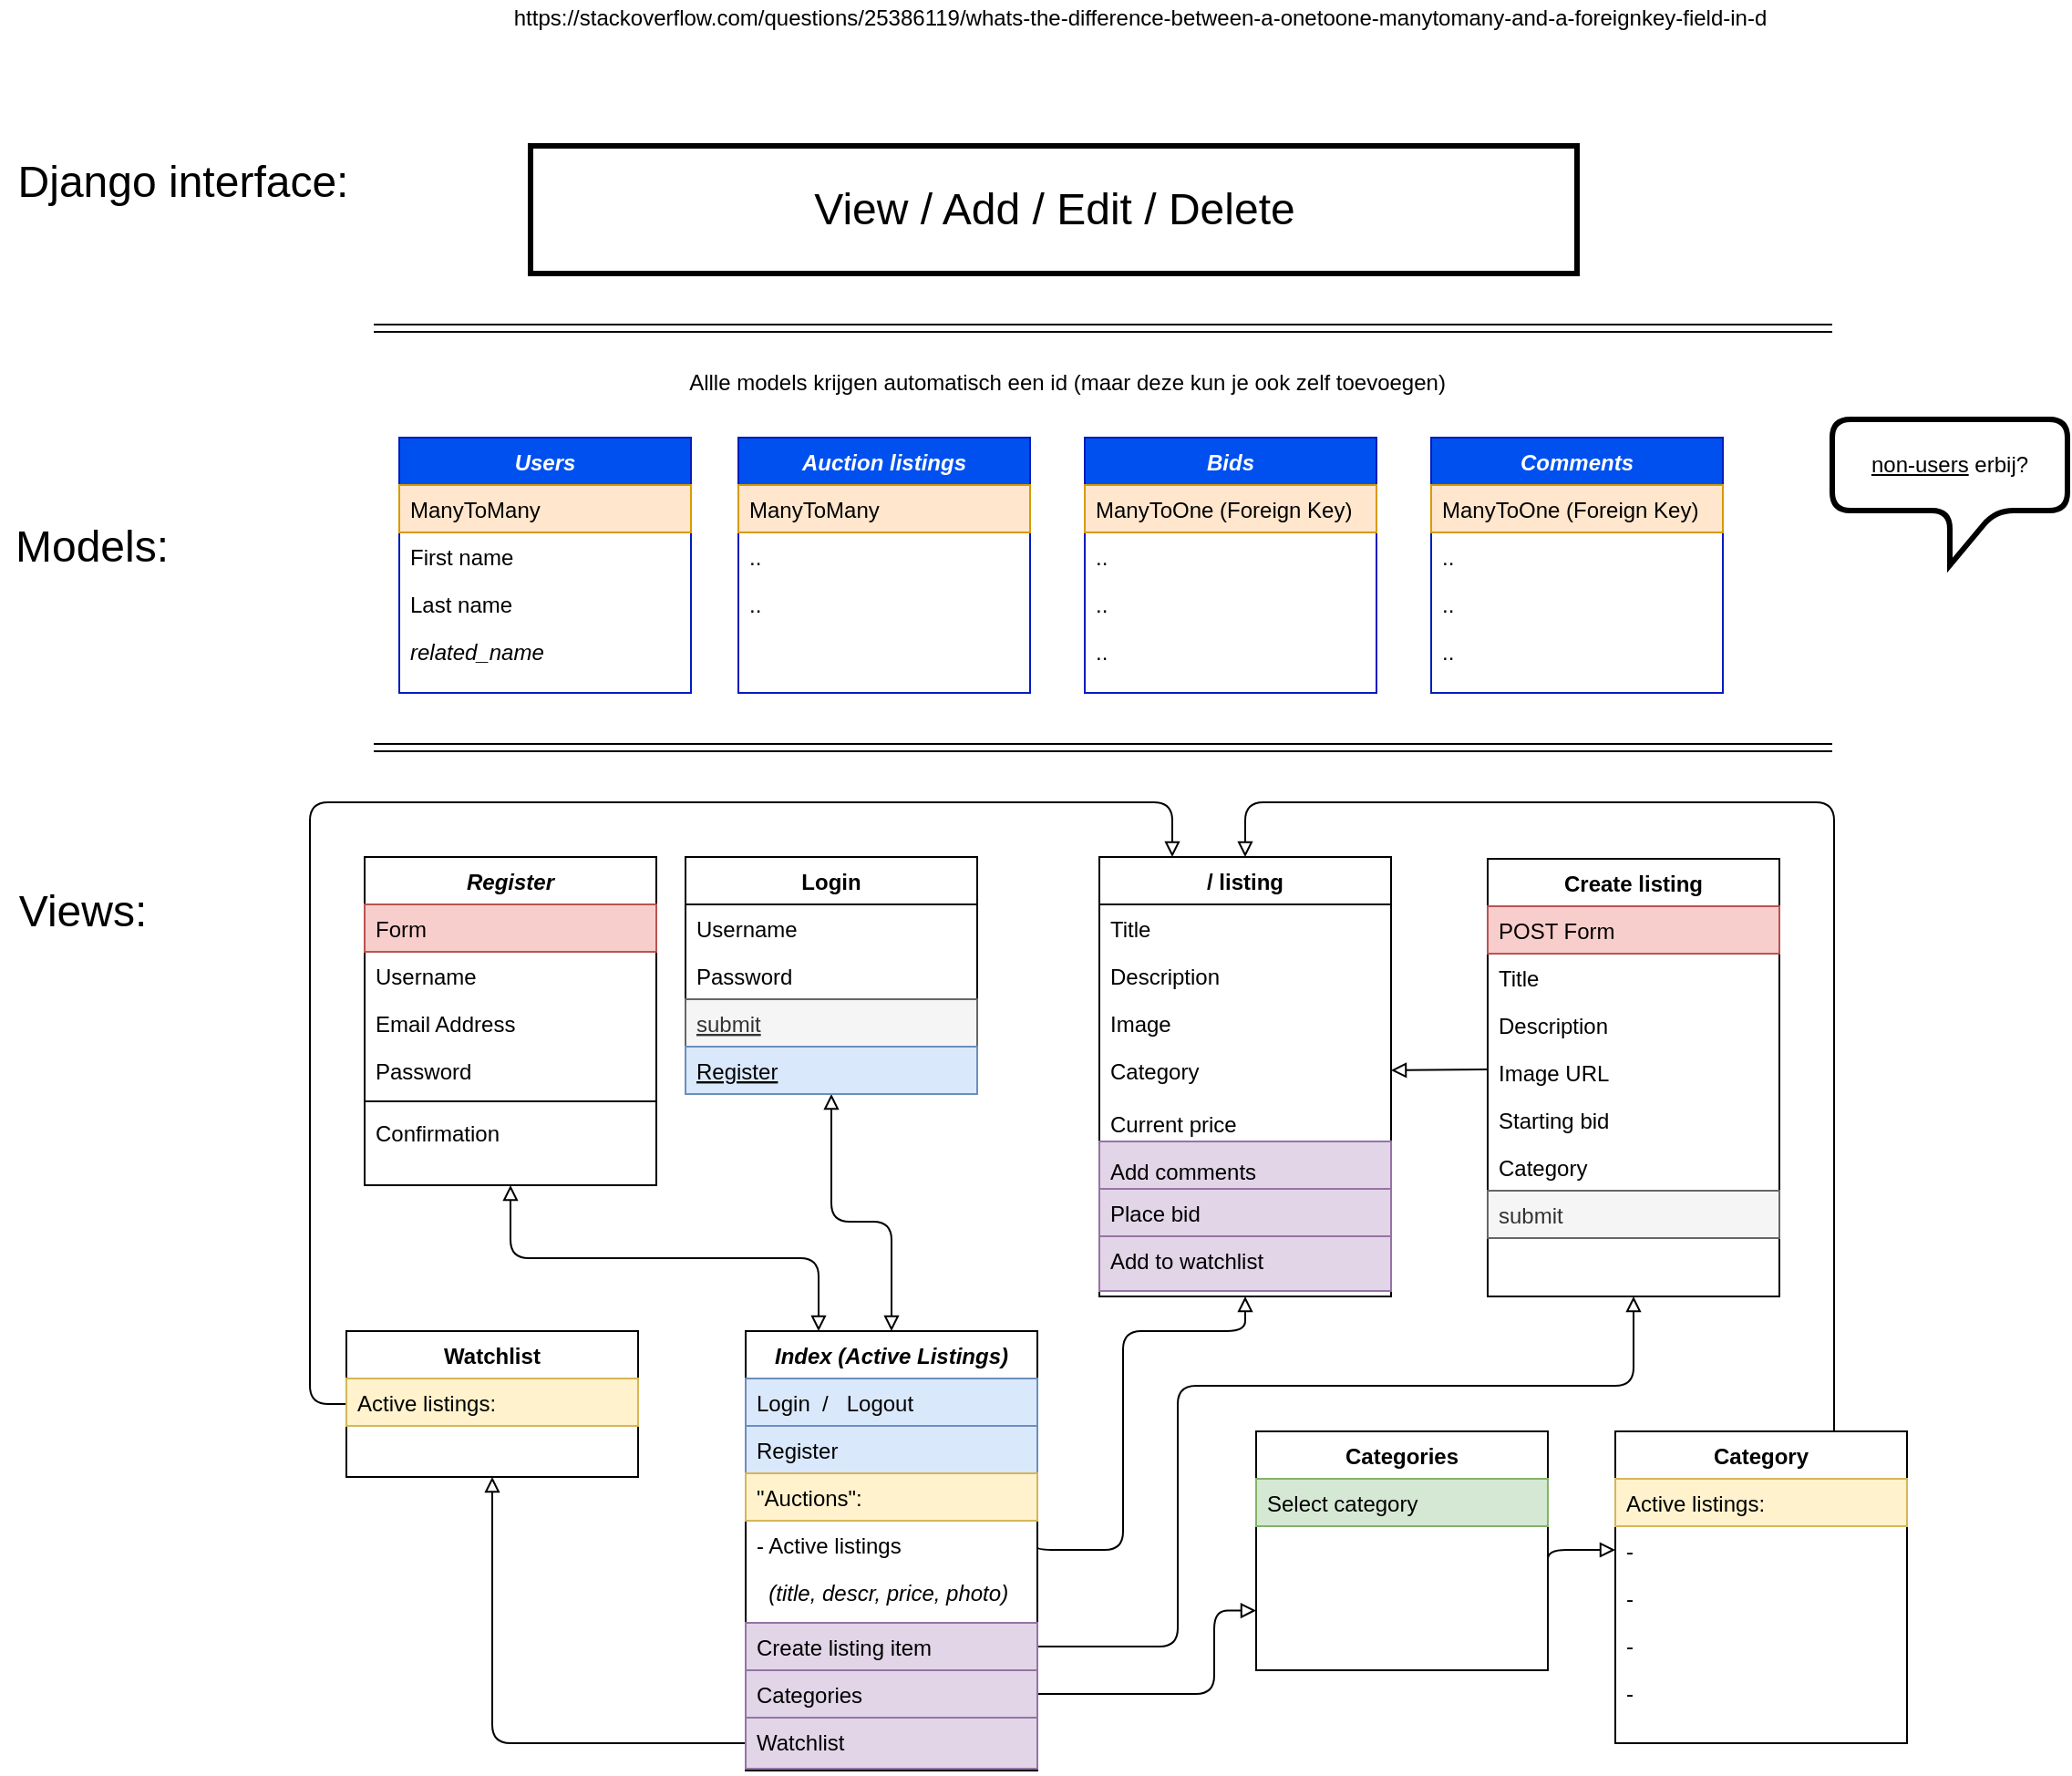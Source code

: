 <mxfile version="13.7.3" type="github" pages="2">
  <diagram id="C5RBs43oDa-KdzZeNtuy" name="Views">
    <mxGraphModel dx="1456" dy="828" grid="1" gridSize="10" guides="1" tooltips="1" connect="1" arrows="1" fold="1" page="1" pageScale="1" pageWidth="827" pageHeight="1169" math="0" shadow="0">
      <root>
        <mxCell id="WIyWlLk6GJQsqaUBKTNV-0" />
        <mxCell id="WIyWlLk6GJQsqaUBKTNV-1" parent="WIyWlLk6GJQsqaUBKTNV-0" />
        <mxCell id="BHdy7etIT00kFiLqSgI6-40" style="edgeStyle=orthogonalEdgeStyle;curved=0;rounded=1;sketch=0;orthogonalLoop=1;jettySize=auto;html=1;exitX=0.5;exitY=0;exitDx=0;exitDy=0;startArrow=block;startFill=0;endArrow=block;endFill=0;entryX=0.5;entryY=1;entryDx=0;entryDy=0;" edge="1" parent="WIyWlLk6GJQsqaUBKTNV-1" source="BHdy7etIT00kFiLqSgI6-6" target="zkfFHV4jXpPFQw0GAbJ--6">
          <mxGeometry relative="1" as="geometry">
            <mxPoint x="746" y="759" as="sourcePoint" />
            <mxPoint x="811" y="720" as="targetPoint" />
            <Array as="points">
              <mxPoint x="684" y="670" />
              <mxPoint x="651" y="670" />
            </Array>
          </mxGeometry>
        </mxCell>
        <mxCell id="BHdy7etIT00kFiLqSgI6-41" style="edgeStyle=orthogonalEdgeStyle;curved=0;rounded=1;sketch=0;orthogonalLoop=1;jettySize=auto;html=1;exitX=0.25;exitY=0;exitDx=0;exitDy=0;startArrow=block;startFill=0;endArrow=block;endFill=0;entryX=0.5;entryY=1;entryDx=0;entryDy=0;" edge="1" parent="WIyWlLk6GJQsqaUBKTNV-1" source="BHdy7etIT00kFiLqSgI6-6" target="zkfFHV4jXpPFQw0GAbJ--0">
          <mxGeometry relative="1" as="geometry">
            <mxPoint x="695" y="759" as="sourcePoint" />
            <mxPoint x="575" y="720" as="targetPoint" />
            <Array as="points">
              <mxPoint x="644" y="690" />
              <mxPoint x="475" y="690" />
            </Array>
          </mxGeometry>
        </mxCell>
        <mxCell id="X-9bEdZ7bZunk2E9uv3M-8" style="edgeStyle=orthogonalEdgeStyle;curved=0;rounded=1;sketch=0;orthogonalLoop=1;jettySize=auto;html=1;entryX=0;entryY=0.5;entryDx=0;entryDy=0;startArrow=block;startFill=0;endArrow=none;endFill=0;exitX=0.5;exitY=1;exitDx=0;exitDy=0;" edge="1" parent="WIyWlLk6GJQsqaUBKTNV-1" source="zkfFHV4jXpPFQw0GAbJ--13" target="X-9bEdZ7bZunk2E9uv3M-7">
          <mxGeometry relative="1" as="geometry">
            <mxPoint x="611" y="890" as="sourcePoint" />
            <mxPoint x="641" y="880.5" as="targetPoint" />
            <Array as="points">
              <mxPoint x="465" y="956" />
            </Array>
          </mxGeometry>
        </mxCell>
        <mxCell id="X-9bEdZ7bZunk2E9uv3M-9" style="edgeStyle=orthogonalEdgeStyle;curved=0;rounded=1;sketch=0;orthogonalLoop=1;jettySize=auto;html=1;entryX=1;entryY=0.5;entryDx=0;entryDy=0;startArrow=block;startFill=0;endArrow=none;endFill=0;exitX=0.5;exitY=1;exitDx=0;exitDy=0;" edge="1" parent="WIyWlLk6GJQsqaUBKTNV-1" source="BHdy7etIT00kFiLqSgI6-20" target="X-9bEdZ7bZunk2E9uv3M-6">
          <mxGeometry relative="1" as="geometry">
            <mxPoint x="981" y="770" as="sourcePoint" />
            <mxPoint x="795" y="1000" as="targetPoint" />
            <Array as="points">
              <mxPoint x="1091" y="760" />
              <mxPoint x="841" y="760" />
              <mxPoint x="841" y="903" />
            </Array>
          </mxGeometry>
        </mxCell>
        <mxCell id="HeR5rEX8PmQ2zLc5UFb7-6" style="edgeStyle=orthogonalEdgeStyle;curved=0;rounded=1;sketch=0;orthogonalLoop=1;jettySize=auto;html=1;startArrow=none;startFill=0;endArrow=block;endFill=0;entryX=0;entryY=0.5;entryDx=0;entryDy=0;" edge="1" parent="WIyWlLk6GJQsqaUBKTNV-1" target="HeR5rEX8PmQ2zLc5UFb7-3">
          <mxGeometry relative="1" as="geometry">
            <mxPoint x="1044" y="860.03" as="sourcePoint" />
            <mxPoint x="1084" y="860.03" as="targetPoint" />
            <Array as="points">
              <mxPoint x="1044" y="850" />
            </Array>
          </mxGeometry>
        </mxCell>
        <mxCell id="HeR5rEX8PmQ2zLc5UFb7-8" style="edgeStyle=orthogonalEdgeStyle;curved=0;rounded=1;sketch=0;orthogonalLoop=1;jettySize=auto;html=1;exitX=0;exitY=0.75;exitDx=0;exitDy=0;startArrow=block;startFill=0;endArrow=none;endFill=0;entryX=1;entryY=0.5;entryDx=0;entryDy=0;" edge="1" parent="WIyWlLk6GJQsqaUBKTNV-1" source="BHdy7etIT00kFiLqSgI6-16" target="X-9bEdZ7bZunk2E9uv3M-5">
          <mxGeometry relative="1" as="geometry">
            <mxPoint x="861" y="903.41" as="sourcePoint" />
            <mxPoint x="791" y="903.41" as="targetPoint" />
            <Array as="points">
              <mxPoint x="861" y="883" />
              <mxPoint x="861" y="929" />
            </Array>
          </mxGeometry>
        </mxCell>
        <mxCell id="HeR5rEX8PmQ2zLc5UFb7-30" value="" style="shape=link;html=1;startArrow=none;startFill=0;endArrow=none;endFill=0;" edge="1" parent="WIyWlLk6GJQsqaUBKTNV-1">
          <mxGeometry width="100" relative="1" as="geometry">
            <mxPoint x="400" y="410" as="sourcePoint" />
            <mxPoint x="1200" y="410" as="targetPoint" />
            <Array as="points" />
          </mxGeometry>
        </mxCell>
        <mxCell id="HeR5rEX8PmQ2zLc5UFb7-32" value="" style="shape=link;html=1;startArrow=none;startFill=0;endArrow=none;endFill=0;" edge="1" parent="WIyWlLk6GJQsqaUBKTNV-1">
          <mxGeometry width="100" relative="1" as="geometry">
            <mxPoint x="400" y="180" as="sourcePoint" />
            <mxPoint x="1200" y="180" as="targetPoint" />
            <Array as="points" />
          </mxGeometry>
        </mxCell>
        <mxCell id="HeR5rEX8PmQ2zLc5UFb7-33" value="" style="rounded=0;whiteSpace=wrap;html=1;shadow=0;sketch=0;strokeWidth=3;" vertex="1" parent="WIyWlLk6GJQsqaUBKTNV-1">
          <mxGeometry x="486" y="80" width="574" height="70" as="geometry" />
        </mxCell>
        <mxCell id="HeR5rEX8PmQ2zLc5UFb7-34" value="&lt;font style=&quot;font-size: 24px&quot;&gt;Django interface:&lt;/font&gt;" style="text;html=1;resizable=0;autosize=1;align=center;verticalAlign=middle;points=[];fillColor=none;strokeColor=none;rounded=0;shadow=0;sketch=0;" vertex="1" parent="WIyWlLk6GJQsqaUBKTNV-1">
          <mxGeometry x="195" y="90" width="200" height="20" as="geometry" />
        </mxCell>
        <mxCell id="HeR5rEX8PmQ2zLc5UFb7-35" value="&lt;font style=&quot;font-size: 24px&quot;&gt;Models:&lt;/font&gt;" style="text;html=1;resizable=0;autosize=1;align=center;verticalAlign=middle;points=[];fillColor=none;strokeColor=none;rounded=0;shadow=0;sketch=0;" vertex="1" parent="WIyWlLk6GJQsqaUBKTNV-1">
          <mxGeometry x="195" y="290" width="100" height="20" as="geometry" />
        </mxCell>
        <mxCell id="HeR5rEX8PmQ2zLc5UFb7-36" value="&lt;font style=&quot;font-size: 24px&quot;&gt;Views:&lt;/font&gt;" style="text;html=1;resizable=0;autosize=1;align=center;verticalAlign=middle;points=[];fillColor=none;strokeColor=none;rounded=0;shadow=0;sketch=0;" vertex="1" parent="WIyWlLk6GJQsqaUBKTNV-1">
          <mxGeometry x="195" y="490" width="90" height="20" as="geometry" />
        </mxCell>
        <mxCell id="HeR5rEX8PmQ2zLc5UFb7-37" value="&lt;font style=&quot;font-size: 24px&quot;&gt;View / Add / Edit / Delete&lt;/font&gt;" style="text;html=1;resizable=0;autosize=1;align=center;verticalAlign=middle;points=[];fillColor=none;strokeColor=none;rounded=0;shadow=0;sketch=0;" vertex="1" parent="WIyWlLk6GJQsqaUBKTNV-1">
          <mxGeometry x="633" y="105" width="280" height="20" as="geometry" />
        </mxCell>
        <mxCell id="HeR5rEX8PmQ2zLc5UFb7-38" value="&lt;u&gt;non-users&lt;/u&gt;&amp;nbsp;erbij?" style="shape=callout;whiteSpace=wrap;html=1;perimeter=calloutPerimeter;rounded=1;shadow=0;sketch=0;strokeWidth=3;base=25;" vertex="1" parent="WIyWlLk6GJQsqaUBKTNV-1">
          <mxGeometry x="1200" y="230" width="129" height="80" as="geometry" />
        </mxCell>
        <mxCell id="HeR5rEX8PmQ2zLc5UFb7-48" value="https://stackoverflow.com/questions/25386119/whats-the-difference-between-a-onetoone-manytomany-and-a-foreignkey-field-in-d" style="text;html=1;resizable=0;autosize=1;align=center;verticalAlign=middle;points=[];fillColor=none;strokeColor=none;rounded=0;shadow=0;sketch=0;" vertex="1" parent="WIyWlLk6GJQsqaUBKTNV-1">
          <mxGeometry x="470" width="700" height="20" as="geometry" />
        </mxCell>
        <mxCell id="HeR5rEX8PmQ2zLc5UFb7-23" value="Comments" style="swimlane;fontStyle=3;align=center;verticalAlign=top;childLayout=stackLayout;horizontal=1;startSize=26;horizontalStack=0;resizeParent=1;resizeLast=0;collapsible=1;marginBottom=0;rounded=0;shadow=0;strokeWidth=1;fillColor=#0050ef;strokeColor=#001DBC;fontColor=#ffffff;" vertex="1" parent="WIyWlLk6GJQsqaUBKTNV-1">
          <mxGeometry x="980" y="240" width="160" height="140" as="geometry">
            <mxRectangle x="80" y="80" width="160" height="26" as="alternateBounds" />
          </mxGeometry>
        </mxCell>
        <mxCell id="HeR5rEX8PmQ2zLc5UFb7-44" value="ManyToOne (Foreign Key)" style="text;align=left;verticalAlign=top;spacingLeft=4;spacingRight=4;overflow=hidden;rotatable=0;points=[[0,0.5],[1,0.5]];portConstraint=eastwest;fillColor=#ffe6cc;strokeColor=#d79b00;" vertex="1" parent="HeR5rEX8PmQ2zLc5UFb7-23">
          <mxGeometry y="26" width="160" height="26" as="geometry" />
        </mxCell>
        <mxCell id="HeR5rEX8PmQ2zLc5UFb7-24" value=".." style="text;align=left;verticalAlign=top;spacingLeft=4;spacingRight=4;overflow=hidden;rotatable=0;points=[[0,0.5],[1,0.5]];portConstraint=eastwest;" vertex="1" parent="HeR5rEX8PmQ2zLc5UFb7-23">
          <mxGeometry y="52" width="160" height="26" as="geometry" />
        </mxCell>
        <mxCell id="HeR5rEX8PmQ2zLc5UFb7-25" value=".." style="text;align=left;verticalAlign=top;spacingLeft=4;spacingRight=4;overflow=hidden;rotatable=0;points=[[0,0.5],[1,0.5]];portConstraint=eastwest;rounded=0;shadow=0;html=0;" vertex="1" parent="HeR5rEX8PmQ2zLc5UFb7-23">
          <mxGeometry y="78" width="160" height="26" as="geometry" />
        </mxCell>
        <mxCell id="HeR5rEX8PmQ2zLc5UFb7-26" value=".." style="text;align=left;verticalAlign=top;spacingLeft=4;spacingRight=4;overflow=hidden;rotatable=0;points=[[0,0.5],[1,0.5]];portConstraint=eastwest;rounded=0;shadow=0;html=0;" vertex="1" parent="HeR5rEX8PmQ2zLc5UFb7-23">
          <mxGeometry y="104" width="160" height="26" as="geometry" />
        </mxCell>
        <mxCell id="HeR5rEX8PmQ2zLc5UFb7-18" value="Bids" style="swimlane;fontStyle=3;align=center;verticalAlign=top;childLayout=stackLayout;horizontal=1;startSize=26;horizontalStack=0;resizeParent=1;resizeLast=0;collapsible=1;marginBottom=0;rounded=0;shadow=0;strokeWidth=1;fillColor=#0050ef;strokeColor=#001DBC;fontColor=#ffffff;" vertex="1" parent="WIyWlLk6GJQsqaUBKTNV-1">
          <mxGeometry x="790" y="240" width="160" height="140" as="geometry">
            <mxRectangle x="80" y="80" width="160" height="26" as="alternateBounds" />
          </mxGeometry>
        </mxCell>
        <mxCell id="HeR5rEX8PmQ2zLc5UFb7-46" value="ManyToOne (Foreign Key)" style="text;align=left;verticalAlign=top;spacingLeft=4;spacingRight=4;overflow=hidden;rotatable=0;points=[[0,0.5],[1,0.5]];portConstraint=eastwest;fillColor=#ffe6cc;strokeColor=#d79b00;" vertex="1" parent="HeR5rEX8PmQ2zLc5UFb7-18">
          <mxGeometry y="26" width="160" height="26" as="geometry" />
        </mxCell>
        <mxCell id="HeR5rEX8PmQ2zLc5UFb7-19" value=".." style="text;align=left;verticalAlign=top;spacingLeft=4;spacingRight=4;overflow=hidden;rotatable=0;points=[[0,0.5],[1,0.5]];portConstraint=eastwest;" vertex="1" parent="HeR5rEX8PmQ2zLc5UFb7-18">
          <mxGeometry y="52" width="160" height="26" as="geometry" />
        </mxCell>
        <mxCell id="HeR5rEX8PmQ2zLc5UFb7-20" value=".." style="text;align=left;verticalAlign=top;spacingLeft=4;spacingRight=4;overflow=hidden;rotatable=0;points=[[0,0.5],[1,0.5]];portConstraint=eastwest;rounded=0;shadow=0;html=0;" vertex="1" parent="HeR5rEX8PmQ2zLc5UFb7-18">
          <mxGeometry y="78" width="160" height="26" as="geometry" />
        </mxCell>
        <mxCell id="HeR5rEX8PmQ2zLc5UFb7-21" value=".." style="text;align=left;verticalAlign=top;spacingLeft=4;spacingRight=4;overflow=hidden;rotatable=0;points=[[0,0.5],[1,0.5]];portConstraint=eastwest;rounded=0;shadow=0;html=0;" vertex="1" parent="HeR5rEX8PmQ2zLc5UFb7-18">
          <mxGeometry y="104" width="160" height="26" as="geometry" />
        </mxCell>
        <mxCell id="HeR5rEX8PmQ2zLc5UFb7-11" value="Auction listings" style="swimlane;fontStyle=3;align=center;verticalAlign=top;childLayout=stackLayout;horizontal=1;startSize=26;horizontalStack=0;resizeParent=1;resizeLast=0;collapsible=1;marginBottom=0;rounded=0;shadow=0;strokeWidth=1;fillColor=#0050ef;strokeColor=#001DBC;fontColor=#ffffff;" vertex="1" parent="WIyWlLk6GJQsqaUBKTNV-1">
          <mxGeometry x="600" y="240" width="160" height="140" as="geometry">
            <mxRectangle x="80" y="80" width="160" height="26" as="alternateBounds" />
          </mxGeometry>
        </mxCell>
        <mxCell id="HeR5rEX8PmQ2zLc5UFb7-45" value="ManyToMany" style="text;align=left;verticalAlign=top;spacingLeft=4;spacingRight=4;overflow=hidden;rotatable=0;points=[[0,0.5],[1,0.5]];portConstraint=eastwest;fillColor=#ffe6cc;strokeColor=#d79b00;" vertex="1" parent="HeR5rEX8PmQ2zLc5UFb7-11">
          <mxGeometry y="26" width="160" height="26" as="geometry" />
        </mxCell>
        <mxCell id="HeR5rEX8PmQ2zLc5UFb7-14" value=".." style="text;align=left;verticalAlign=top;spacingLeft=4;spacingRight=4;overflow=hidden;rotatable=0;points=[[0,0.5],[1,0.5]];portConstraint=eastwest;rounded=0;shadow=0;html=0;" vertex="1" parent="HeR5rEX8PmQ2zLc5UFb7-11">
          <mxGeometry y="52" width="160" height="26" as="geometry" />
        </mxCell>
        <mxCell id="HeR5rEX8PmQ2zLc5UFb7-15" value=".." style="text;align=left;verticalAlign=top;spacingLeft=4;spacingRight=4;overflow=hidden;rotatable=0;points=[[0,0.5],[1,0.5]];portConstraint=eastwest;rounded=0;shadow=0;html=0;" vertex="1" parent="HeR5rEX8PmQ2zLc5UFb7-11">
          <mxGeometry y="78" width="160" height="26" as="geometry" />
        </mxCell>
        <mxCell id="HeR5rEX8PmQ2zLc5UFb7-39" value="Users" style="swimlane;fontStyle=3;align=center;verticalAlign=top;childLayout=stackLayout;horizontal=1;startSize=26;horizontalStack=0;resizeParent=1;resizeLast=0;collapsible=1;marginBottom=0;rounded=0;shadow=0;strokeWidth=1;fillColor=#0050ef;strokeColor=#001DBC;fontColor=#ffffff;" vertex="1" parent="WIyWlLk6GJQsqaUBKTNV-1">
          <mxGeometry x="414" y="240" width="160" height="140" as="geometry">
            <mxRectangle x="80" y="80" width="160" height="26" as="alternateBounds" />
          </mxGeometry>
        </mxCell>
        <mxCell id="HeR5rEX8PmQ2zLc5UFb7-40" value="ManyToMany" style="text;align=left;verticalAlign=top;spacingLeft=4;spacingRight=4;overflow=hidden;rotatable=0;points=[[0,0.5],[1,0.5]];portConstraint=eastwest;fillColor=#ffe6cc;strokeColor=#d79b00;" vertex="1" parent="HeR5rEX8PmQ2zLc5UFb7-39">
          <mxGeometry y="26" width="160" height="26" as="geometry" />
        </mxCell>
        <mxCell id="HeR5rEX8PmQ2zLc5UFb7-41" value="First name" style="text;align=left;verticalAlign=top;spacingLeft=4;spacingRight=4;overflow=hidden;rotatable=0;points=[[0,0.5],[1,0.5]];portConstraint=eastwest;rounded=0;shadow=0;html=0;" vertex="1" parent="HeR5rEX8PmQ2zLc5UFb7-39">
          <mxGeometry y="52" width="160" height="26" as="geometry" />
        </mxCell>
        <mxCell id="HeR5rEX8PmQ2zLc5UFb7-42" value="Last name" style="text;align=left;verticalAlign=top;spacingLeft=4;spacingRight=4;overflow=hidden;rotatable=0;points=[[0,0.5],[1,0.5]];portConstraint=eastwest;rounded=0;shadow=0;html=0;" vertex="1" parent="HeR5rEX8PmQ2zLc5UFb7-39">
          <mxGeometry y="78" width="160" height="26" as="geometry" />
        </mxCell>
        <mxCell id="HeR5rEX8PmQ2zLc5UFb7-43" value="related_name" style="text;align=left;verticalAlign=top;spacingLeft=4;spacingRight=4;overflow=hidden;rotatable=0;points=[[0,0.5],[1,0.5]];portConstraint=eastwest;fontStyle=2" vertex="1" parent="HeR5rEX8PmQ2zLc5UFb7-39">
          <mxGeometry y="104" width="160" height="26" as="geometry" />
        </mxCell>
        <mxCell id="HeR5rEX8PmQ2zLc5UFb7-50" value="Allle models krijgen automatisch een id (maar deze kun je ook zelf toevoegen)" style="text;html=1;resizable=0;autosize=1;align=center;verticalAlign=middle;points=[];fillColor=none;strokeColor=none;rounded=0;shadow=0;sketch=0;" vertex="1" parent="WIyWlLk6GJQsqaUBKTNV-1">
          <mxGeometry x="565" y="200" width="430" height="20" as="geometry" />
        </mxCell>
        <mxCell id="HeR5rEX8PmQ2zLc5UFb7-54" style="edgeStyle=orthogonalEdgeStyle;curved=0;rounded=1;sketch=0;orthogonalLoop=1;jettySize=auto;html=1;exitX=0.5;exitY=1;exitDx=0;exitDy=0;entryX=1;entryY=0.5;entryDx=0;entryDy=0;startArrow=block;startFill=0;endArrow=none;endFill=0;" edge="1" parent="WIyWlLk6GJQsqaUBKTNV-1" source="zkfFHV4jXpPFQw0GAbJ--17" target="X-9bEdZ7bZunk2E9uv3M-4">
          <mxGeometry relative="1" as="geometry">
            <Array as="points">
              <mxPoint x="878" y="730" />
              <mxPoint x="811" y="730" />
              <mxPoint x="811" y="850" />
              <mxPoint x="764" y="850" />
            </Array>
          </mxGeometry>
        </mxCell>
        <mxCell id="HeR5rEX8PmQ2zLc5UFb7-52" style="edgeStyle=orthogonalEdgeStyle;curved=0;rounded=1;sketch=0;orthogonalLoop=1;jettySize=auto;html=1;exitX=0;exitY=0.75;exitDx=0;exitDy=0;entryX=0;entryY=0.5;entryDx=0;entryDy=0;startArrow=none;startFill=0;endArrow=none;endFill=0;" edge="1" parent="WIyWlLk6GJQsqaUBKTNV-1" source="BHdy7etIT00kFiLqSgI6-16" target="BHdy7etIT00kFiLqSgI6-16">
          <mxGeometry relative="1" as="geometry" />
        </mxCell>
        <mxCell id="HeR5rEX8PmQ2zLc5UFb7-56" style="edgeStyle=orthogonalEdgeStyle;curved=1;sketch=0;orthogonalLoop=1;jettySize=auto;html=1;exitX=1;exitY=0.5;exitDx=0;exitDy=0;startArrow=block;startFill=0;endArrow=none;endFill=0;entryX=-0.001;entryY=0.444;entryDx=0;entryDy=0;entryPerimeter=0;" edge="1" parent="WIyWlLk6GJQsqaUBKTNV-1" source="zkfFHV4jXpPFQw0GAbJ--21" target="BHdy7etIT00kFiLqSgI6-25">
          <mxGeometry relative="1" as="geometry">
            <mxPoint x="1011" y="588" as="targetPoint" />
            <Array as="points">
              <mxPoint x="1011" y="587" />
            </Array>
          </mxGeometry>
        </mxCell>
        <mxCell id="HeR5rEX8PmQ2zLc5UFb7-57" style="edgeStyle=orthogonalEdgeStyle;sketch=0;orthogonalLoop=1;jettySize=auto;html=1;exitX=0.75;exitY=0;exitDx=0;exitDy=0;entryX=0.5;entryY=0;entryDx=0;entryDy=0;startArrow=none;startFill=0;endArrow=block;endFill=0;rounded=1;" edge="1" parent="WIyWlLk6GJQsqaUBKTNV-1" source="HeR5rEX8PmQ2zLc5UFb7-0" target="zkfFHV4jXpPFQw0GAbJ--17">
          <mxGeometry relative="1" as="geometry">
            <Array as="points">
              <mxPoint x="1201" y="440" />
              <mxPoint x="878" y="440" />
            </Array>
          </mxGeometry>
        </mxCell>
        <mxCell id="zkfFHV4jXpPFQw0GAbJ--6" value="Login" style="swimlane;fontStyle=1;align=center;verticalAlign=top;childLayout=stackLayout;horizontal=1;startSize=26;horizontalStack=0;resizeParent=1;resizeLast=0;collapsible=1;marginBottom=0;rounded=0;shadow=0;strokeWidth=1;" parent="WIyWlLk6GJQsqaUBKTNV-1" vertex="1">
          <mxGeometry x="571" y="470" width="160" height="130" as="geometry">
            <mxRectangle x="130" y="380" width="160" height="26" as="alternateBounds" />
          </mxGeometry>
        </mxCell>
        <mxCell id="zkfFHV4jXpPFQw0GAbJ--7" value="Username" style="text;align=left;verticalAlign=top;spacingLeft=4;spacingRight=4;overflow=hidden;rotatable=0;points=[[0,0.5],[1,0.5]];portConstraint=eastwest;" parent="zkfFHV4jXpPFQw0GAbJ--6" vertex="1">
          <mxGeometry y="26" width="160" height="26" as="geometry" />
        </mxCell>
        <mxCell id="zkfFHV4jXpPFQw0GAbJ--8" value="Password" style="text;align=left;verticalAlign=top;spacingLeft=4;spacingRight=4;overflow=hidden;rotatable=0;points=[[0,0.5],[1,0.5]];portConstraint=eastwest;rounded=0;shadow=0;html=0;" parent="zkfFHV4jXpPFQw0GAbJ--6" vertex="1">
          <mxGeometry y="52" width="160" height="26" as="geometry" />
        </mxCell>
        <mxCell id="zkfFHV4jXpPFQw0GAbJ--10" value="submit" style="text;align=left;verticalAlign=top;spacingLeft=4;spacingRight=4;overflow=hidden;rotatable=0;points=[[0,0.5],[1,0.5]];portConstraint=eastwest;fontStyle=4;fillColor=#f5f5f5;strokeColor=#666666;fontColor=#333333;" parent="zkfFHV4jXpPFQw0GAbJ--6" vertex="1">
          <mxGeometry y="78" width="160" height="26" as="geometry" />
        </mxCell>
        <mxCell id="zkfFHV4jXpPFQw0GAbJ--11" value="Register" style="text;align=left;verticalAlign=top;spacingLeft=4;spacingRight=4;overflow=hidden;rotatable=0;points=[[0,0.5],[1,0.5]];portConstraint=eastwest;fontStyle=4;fillColor=#dae8fc;strokeColor=#6c8ebf;" parent="zkfFHV4jXpPFQw0GAbJ--6" vertex="1">
          <mxGeometry y="104" width="160" height="26" as="geometry" />
        </mxCell>
        <mxCell id="zkfFHV4jXpPFQw0GAbJ--17" value="/ listing" style="swimlane;fontStyle=1;align=center;verticalAlign=top;childLayout=stackLayout;horizontal=1;startSize=26;horizontalStack=0;resizeParent=1;resizeLast=0;collapsible=1;marginBottom=0;rounded=0;shadow=0;strokeWidth=1;" parent="WIyWlLk6GJQsqaUBKTNV-1" vertex="1">
          <mxGeometry x="798" y="470" width="160" height="241" as="geometry">
            <mxRectangle x="550" y="140" width="160" height="26" as="alternateBounds" />
          </mxGeometry>
        </mxCell>
        <mxCell id="zkfFHV4jXpPFQw0GAbJ--18" value="Title" style="text;align=left;verticalAlign=top;spacingLeft=4;spacingRight=4;overflow=hidden;rotatable=0;points=[[0,0.5],[1,0.5]];portConstraint=eastwest;" parent="zkfFHV4jXpPFQw0GAbJ--17" vertex="1">
          <mxGeometry y="26" width="160" height="26" as="geometry" />
        </mxCell>
        <mxCell id="zkfFHV4jXpPFQw0GAbJ--19" value="Description" style="text;align=left;verticalAlign=top;spacingLeft=4;spacingRight=4;overflow=hidden;rotatable=0;points=[[0,0.5],[1,0.5]];portConstraint=eastwest;rounded=0;shadow=0;html=0;" parent="zkfFHV4jXpPFQw0GAbJ--17" vertex="1">
          <mxGeometry y="52" width="160" height="26" as="geometry" />
        </mxCell>
        <mxCell id="zkfFHV4jXpPFQw0GAbJ--20" value="Image" style="text;align=left;verticalAlign=top;spacingLeft=4;spacingRight=4;overflow=hidden;rotatable=0;points=[[0,0.5],[1,0.5]];portConstraint=eastwest;rounded=0;shadow=0;html=0;" parent="zkfFHV4jXpPFQw0GAbJ--17" vertex="1">
          <mxGeometry y="78" width="160" height="26" as="geometry" />
        </mxCell>
        <mxCell id="zkfFHV4jXpPFQw0GAbJ--21" value="Category" style="text;align=left;verticalAlign=top;spacingLeft=4;spacingRight=4;overflow=hidden;rotatable=0;points=[[0,0.5],[1,0.5]];portConstraint=eastwest;rounded=0;shadow=0;html=0;" parent="zkfFHV4jXpPFQw0GAbJ--17" vertex="1">
          <mxGeometry y="104" width="160" height="26" as="geometry" />
        </mxCell>
        <mxCell id="zkfFHV4jXpPFQw0GAbJ--22" value="Current price" style="text;align=left;verticalAlign=bottom;spacingLeft=4;spacingRight=4;overflow=hidden;rotatable=0;points=[[0,0.5],[1,0.5]];portConstraint=eastwest;rounded=0;shadow=0;html=0;" parent="zkfFHV4jXpPFQw0GAbJ--17" vertex="1">
          <mxGeometry y="130" width="160" height="26" as="geometry" />
        </mxCell>
        <mxCell id="BHdy7etIT00kFiLqSgI6-15" value="Add comments" style="text;align=left;verticalAlign=bottom;spacingLeft=4;spacingRight=4;overflow=hidden;rotatable=0;points=[[0,0.5],[1,0.5]];portConstraint=eastwest;rounded=0;shadow=0;html=0;fillColor=#e1d5e7;strokeColor=#9673a6;" vertex="1" parent="zkfFHV4jXpPFQw0GAbJ--17">
          <mxGeometry y="156" width="160" height="26" as="geometry" />
        </mxCell>
        <mxCell id="X-9bEdZ7bZunk2E9uv3M-10" value="Place bid" style="text;align=left;verticalAlign=top;spacingLeft=4;spacingRight=4;overflow=hidden;rotatable=0;points=[[0,0.5],[1,0.5]];portConstraint=eastwest;fillColor=#e1d5e7;strokeColor=#9673a6;" vertex="1" parent="zkfFHV4jXpPFQw0GAbJ--17">
          <mxGeometry y="182" width="160" height="26" as="geometry" />
        </mxCell>
        <mxCell id="X-9bEdZ7bZunk2E9uv3M-12" value="Add to watchlist" style="text;align=left;verticalAlign=top;spacingLeft=4;spacingRight=4;overflow=hidden;rotatable=0;points=[[0,0.5],[1,0.5]];portConstraint=eastwest;fillColor=#e1d5e7;strokeColor=#9673a6;" vertex="1" parent="zkfFHV4jXpPFQw0GAbJ--17">
          <mxGeometry y="208" width="160" height="30" as="geometry" />
        </mxCell>
        <mxCell id="BHdy7etIT00kFiLqSgI6-20" value="Create listing" style="swimlane;fontStyle=1;align=center;verticalAlign=top;childLayout=stackLayout;horizontal=1;startSize=26;horizontalStack=0;resizeParent=1;resizeLast=0;collapsible=1;marginBottom=0;rounded=0;shadow=0;strokeWidth=1;" vertex="1" parent="WIyWlLk6GJQsqaUBKTNV-1">
          <mxGeometry x="1011" y="471" width="160" height="240" as="geometry">
            <mxRectangle x="340" y="380" width="170" height="26" as="alternateBounds" />
          </mxGeometry>
        </mxCell>
        <mxCell id="BHdy7etIT00kFiLqSgI6-21" value="POST Form" style="text;align=left;verticalAlign=top;spacingLeft=4;spacingRight=4;overflow=hidden;rotatable=0;points=[[0,0.5],[1,0.5]];portConstraint=eastwest;fillColor=#f8cecc;strokeColor=#b85450;" vertex="1" parent="BHdy7etIT00kFiLqSgI6-20">
          <mxGeometry y="26" width="160" height="26" as="geometry" />
        </mxCell>
        <mxCell id="BHdy7etIT00kFiLqSgI6-23" value="Title" style="text;align=left;verticalAlign=top;spacingLeft=4;spacingRight=4;overflow=hidden;rotatable=0;points=[[0,0.5],[1,0.5]];portConstraint=eastwest;rounded=0;shadow=0;html=0;" vertex="1" parent="BHdy7etIT00kFiLqSgI6-20">
          <mxGeometry y="52" width="160" height="26" as="geometry" />
        </mxCell>
        <mxCell id="BHdy7etIT00kFiLqSgI6-24" value="Description" style="text;align=left;verticalAlign=top;spacingLeft=4;spacingRight=4;overflow=hidden;rotatable=0;points=[[0,0.5],[1,0.5]];portConstraint=eastwest;rounded=0;shadow=0;html=0;" vertex="1" parent="BHdy7etIT00kFiLqSgI6-20">
          <mxGeometry y="78" width="160" height="26" as="geometry" />
        </mxCell>
        <mxCell id="BHdy7etIT00kFiLqSgI6-25" value="Image URL" style="text;align=left;verticalAlign=top;spacingLeft=4;spacingRight=4;overflow=hidden;rotatable=0;points=[[0,0.5],[1,0.5]];portConstraint=eastwest;rounded=0;shadow=0;html=0;" vertex="1" parent="BHdy7etIT00kFiLqSgI6-20">
          <mxGeometry y="104" width="160" height="26" as="geometry" />
        </mxCell>
        <mxCell id="BHdy7etIT00kFiLqSgI6-26" value="Starting bid" style="text;align=left;verticalAlign=top;spacingLeft=4;spacingRight=4;overflow=hidden;rotatable=0;points=[[0,0.5],[1,0.5]];portConstraint=eastwest;rounded=0;shadow=0;html=0;" vertex="1" parent="BHdy7etIT00kFiLqSgI6-20">
          <mxGeometry y="130" width="160" height="26" as="geometry" />
        </mxCell>
        <mxCell id="BHdy7etIT00kFiLqSgI6-27" value="Category" style="text;align=left;verticalAlign=top;spacingLeft=4;spacingRight=4;overflow=hidden;rotatable=0;points=[[0,0.5],[1,0.5]];portConstraint=eastwest;rounded=0;shadow=0;html=0;" vertex="1" parent="BHdy7etIT00kFiLqSgI6-20">
          <mxGeometry y="156" width="160" height="26" as="geometry" />
        </mxCell>
        <mxCell id="BHdy7etIT00kFiLqSgI6-42" value="submit" style="text;align=left;verticalAlign=top;spacingLeft=4;spacingRight=4;overflow=hidden;rotatable=0;points=[[0,0.5],[1,0.5]];portConstraint=eastwest;fillColor=#f5f5f5;strokeColor=#666666;fontColor=#333333;" vertex="1" parent="BHdy7etIT00kFiLqSgI6-20">
          <mxGeometry y="182" width="160" height="26" as="geometry" />
        </mxCell>
        <mxCell id="BHdy7etIT00kFiLqSgI6-16" value="Categories" style="swimlane;fontStyle=1;align=center;verticalAlign=top;childLayout=stackLayout;horizontal=1;startSize=26;horizontalStack=0;resizeParent=1;resizeLast=0;collapsible=1;marginBottom=0;rounded=0;shadow=0;strokeWidth=1;" vertex="1" parent="WIyWlLk6GJQsqaUBKTNV-1">
          <mxGeometry x="884" y="785" width="160" height="131" as="geometry">
            <mxRectangle x="340" y="380" width="170" height="26" as="alternateBounds" />
          </mxGeometry>
        </mxCell>
        <mxCell id="BHdy7etIT00kFiLqSgI6-17" value="Select category" style="text;align=left;verticalAlign=top;spacingLeft=4;spacingRight=4;overflow=hidden;rotatable=0;points=[[0,0.5],[1,0.5]];portConstraint=eastwest;fillColor=#d5e8d4;strokeColor=#82b366;" vertex="1" parent="BHdy7etIT00kFiLqSgI6-16">
          <mxGeometry y="26" width="160" height="26" as="geometry" />
        </mxCell>
        <mxCell id="HeR5rEX8PmQ2zLc5UFb7-0" value="Category" style="swimlane;fontStyle=1;align=center;verticalAlign=top;childLayout=stackLayout;horizontal=1;startSize=26;horizontalStack=0;resizeParent=1;resizeLast=0;collapsible=1;marginBottom=0;rounded=0;shadow=0;strokeWidth=1;" vertex="1" parent="WIyWlLk6GJQsqaUBKTNV-1">
          <mxGeometry x="1081" y="785" width="160" height="171" as="geometry">
            <mxRectangle x="340" y="380" width="170" height="26" as="alternateBounds" />
          </mxGeometry>
        </mxCell>
        <mxCell id="HeR5rEX8PmQ2zLc5UFb7-2" value="Active listings:" style="text;align=left;verticalAlign=top;spacingLeft=4;spacingRight=4;overflow=hidden;rotatable=0;points=[[0,0.5],[1,0.5]];portConstraint=eastwest;fontStyle=0;fillColor=#fff2cc;strokeColor=#d6b656;" vertex="1" parent="HeR5rEX8PmQ2zLc5UFb7-0">
          <mxGeometry y="26" width="160" height="26" as="geometry" />
        </mxCell>
        <mxCell id="HeR5rEX8PmQ2zLc5UFb7-3" value="-" style="text;align=left;verticalAlign=top;spacingLeft=4;spacingRight=4;overflow=hidden;rotatable=0;points=[[0,0.5],[1,0.5]];portConstraint=eastwest;" vertex="1" parent="HeR5rEX8PmQ2zLc5UFb7-0">
          <mxGeometry y="52" width="160" height="26" as="geometry" />
        </mxCell>
        <mxCell id="HeR5rEX8PmQ2zLc5UFb7-4" value="-" style="text;align=left;verticalAlign=top;spacingLeft=4;spacingRight=4;overflow=hidden;rotatable=0;points=[[0,0.5],[1,0.5]];portConstraint=eastwest;" vertex="1" parent="HeR5rEX8PmQ2zLc5UFb7-0">
          <mxGeometry y="78" width="160" height="26" as="geometry" />
        </mxCell>
        <mxCell id="HeR5rEX8PmQ2zLc5UFb7-5" value="-" style="text;align=left;verticalAlign=top;spacingLeft=4;spacingRight=4;overflow=hidden;rotatable=0;points=[[0,0.5],[1,0.5]];portConstraint=eastwest;" vertex="1" parent="HeR5rEX8PmQ2zLc5UFb7-0">
          <mxGeometry y="104" width="160" height="26" as="geometry" />
        </mxCell>
        <mxCell id="HeR5rEX8PmQ2zLc5UFb7-7" value="-" style="text;align=left;verticalAlign=top;spacingLeft=4;spacingRight=4;overflow=hidden;rotatable=0;points=[[0,0.5],[1,0.5]];portConstraint=eastwest;" vertex="1" parent="HeR5rEX8PmQ2zLc5UFb7-0">
          <mxGeometry y="130" width="160" height="26" as="geometry" />
        </mxCell>
        <mxCell id="BHdy7etIT00kFiLqSgI6-6" value="Index (Active Listings)" style="swimlane;fontStyle=3;align=center;verticalAlign=top;childLayout=stackLayout;horizontal=1;startSize=26;horizontalStack=0;resizeParent=1;resizeLast=0;collapsible=1;marginBottom=0;rounded=0;shadow=0;strokeWidth=1;" vertex="1" parent="WIyWlLk6GJQsqaUBKTNV-1">
          <mxGeometry x="604" y="730" width="160" height="241" as="geometry">
            <mxRectangle x="80" y="80" width="160" height="26" as="alternateBounds" />
          </mxGeometry>
        </mxCell>
        <mxCell id="BHdy7etIT00kFiLqSgI6-7" value="Login  /   Logout" style="text;align=left;verticalAlign=top;spacingLeft=4;spacingRight=4;overflow=hidden;rotatable=0;points=[[0,0.5],[1,0.5]];portConstraint=eastwest;fontStyle=0;fillColor=#dae8fc;strokeColor=#6c8ebf;" vertex="1" parent="BHdy7etIT00kFiLqSgI6-6">
          <mxGeometry y="26" width="160" height="26" as="geometry" />
        </mxCell>
        <mxCell id="BHdy7etIT00kFiLqSgI6-8" value="Register" style="text;align=left;verticalAlign=top;spacingLeft=4;spacingRight=4;overflow=hidden;rotatable=0;points=[[0,0.5],[1,0.5]];portConstraint=eastwest;rounded=0;shadow=0;html=0;fillColor=#dae8fc;strokeColor=#6c8ebf;" vertex="1" parent="BHdy7etIT00kFiLqSgI6-6">
          <mxGeometry y="52" width="160" height="26" as="geometry" />
        </mxCell>
        <mxCell id="BHdy7etIT00kFiLqSgI6-11" value="&quot;Auctions&quot;:" style="text;align=left;verticalAlign=top;spacingLeft=4;spacingRight=4;overflow=hidden;rotatable=0;points=[[0,0.5],[1,0.5]];portConstraint=eastwest;fillColor=#fff2cc;strokeColor=#d6b656;" vertex="1" parent="BHdy7etIT00kFiLqSgI6-6">
          <mxGeometry y="78" width="160" height="26" as="geometry" />
        </mxCell>
        <mxCell id="X-9bEdZ7bZunk2E9uv3M-4" value="- Active listings" style="text;align=left;verticalAlign=top;spacingLeft=4;spacingRight=4;overflow=hidden;rotatable=0;points=[[0,0.5],[1,0.5]];portConstraint=eastwest;rounded=0;shadow=0;html=0;" vertex="1" parent="BHdy7etIT00kFiLqSgI6-6">
          <mxGeometry y="104" width="160" height="26" as="geometry" />
        </mxCell>
        <mxCell id="X-9bEdZ7bZunk2E9uv3M-11" value="  (title, descr, price, photo)" style="text;align=left;verticalAlign=top;spacingLeft=4;spacingRight=4;overflow=hidden;rotatable=0;points=[[0,0.5],[1,0.5]];portConstraint=eastwest;rounded=0;shadow=0;html=0;fontStyle=2" vertex="1" parent="BHdy7etIT00kFiLqSgI6-6">
          <mxGeometry y="130" width="160" height="30" as="geometry" />
        </mxCell>
        <mxCell id="X-9bEdZ7bZunk2E9uv3M-6" value="Create listing item" style="text;align=left;verticalAlign=top;spacingLeft=4;spacingRight=4;overflow=hidden;rotatable=0;points=[[0,0.5],[1,0.5]];portConstraint=eastwest;fillColor=#e1d5e7;strokeColor=#9673a6;" vertex="1" parent="BHdy7etIT00kFiLqSgI6-6">
          <mxGeometry y="160" width="160" height="26" as="geometry" />
        </mxCell>
        <mxCell id="X-9bEdZ7bZunk2E9uv3M-5" value="Categories" style="text;align=left;verticalAlign=top;spacingLeft=4;spacingRight=4;overflow=hidden;rotatable=0;points=[[0,0.5],[1,0.5]];portConstraint=eastwest;fillColor=#e1d5e7;strokeColor=#9673a6;" vertex="1" parent="BHdy7etIT00kFiLqSgI6-6">
          <mxGeometry y="186" width="160" height="26" as="geometry" />
        </mxCell>
        <mxCell id="X-9bEdZ7bZunk2E9uv3M-7" value="Watchlist" style="text;align=left;verticalAlign=top;spacingLeft=4;spacingRight=4;overflow=hidden;rotatable=0;points=[[0,0.5],[1,0.5]];portConstraint=eastwest;fillColor=#e1d5e7;strokeColor=#9673a6;" vertex="1" parent="BHdy7etIT00kFiLqSgI6-6">
          <mxGeometry y="212" width="160" height="28" as="geometry" />
        </mxCell>
        <mxCell id="HeR5rEX8PmQ2zLc5UFb7-58" style="edgeStyle=orthogonalEdgeStyle;rounded=1;sketch=0;orthogonalLoop=1;jettySize=auto;html=1;exitX=0;exitY=0.5;exitDx=0;exitDy=0;entryX=0.25;entryY=0;entryDx=0;entryDy=0;startArrow=none;startFill=0;endArrow=block;endFill=0;" edge="1" parent="WIyWlLk6GJQsqaUBKTNV-1" source="zkfFHV4jXpPFQw0GAbJ--13" target="zkfFHV4jXpPFQw0GAbJ--17">
          <mxGeometry relative="1" as="geometry">
            <Array as="points">
              <mxPoint x="365" y="770" />
              <mxPoint x="365" y="440" />
              <mxPoint x="838" y="440" />
            </Array>
          </mxGeometry>
        </mxCell>
        <mxCell id="zkfFHV4jXpPFQw0GAbJ--13" value="Watchlist" style="swimlane;fontStyle=1;align=center;verticalAlign=top;childLayout=stackLayout;horizontal=1;startSize=26;horizontalStack=0;resizeParent=1;resizeLast=0;collapsible=1;marginBottom=0;rounded=0;shadow=0;strokeWidth=1;" parent="WIyWlLk6GJQsqaUBKTNV-1" vertex="1">
          <mxGeometry x="385" y="730" width="160" height="80" as="geometry">
            <mxRectangle x="340" y="380" width="170" height="26" as="alternateBounds" />
          </mxGeometry>
        </mxCell>
        <mxCell id="zkfFHV4jXpPFQw0GAbJ--14" value="Active listings:" style="text;align=left;verticalAlign=top;spacingLeft=4;spacingRight=4;overflow=hidden;rotatable=0;points=[[0,0.5],[1,0.5]];portConstraint=eastwest;fillColor=#fff2cc;strokeColor=#d6b656;" parent="zkfFHV4jXpPFQw0GAbJ--13" vertex="1">
          <mxGeometry y="26" width="160" height="26" as="geometry" />
        </mxCell>
        <mxCell id="zkfFHV4jXpPFQw0GAbJ--0" value="Register" style="swimlane;fontStyle=3;align=center;verticalAlign=top;childLayout=stackLayout;horizontal=1;startSize=26;horizontalStack=0;resizeParent=1;resizeLast=0;collapsible=1;marginBottom=0;rounded=0;shadow=0;strokeWidth=1;" parent="WIyWlLk6GJQsqaUBKTNV-1" vertex="1">
          <mxGeometry x="395" y="470" width="160" height="180" as="geometry">
            <mxRectangle x="80" y="80" width="160" height="26" as="alternateBounds" />
          </mxGeometry>
        </mxCell>
        <mxCell id="BHdy7etIT00kFiLqSgI6-32" value="Form" style="text;align=left;verticalAlign=top;spacingLeft=4;spacingRight=4;overflow=hidden;rotatable=0;points=[[0,0.5],[1,0.5]];portConstraint=eastwest;fillColor=#f8cecc;strokeColor=#b85450;" vertex="1" parent="zkfFHV4jXpPFQw0GAbJ--0">
          <mxGeometry y="26" width="160" height="26" as="geometry" />
        </mxCell>
        <mxCell id="zkfFHV4jXpPFQw0GAbJ--1" value="Username" style="text;align=left;verticalAlign=top;spacingLeft=4;spacingRight=4;overflow=hidden;rotatable=0;points=[[0,0.5],[1,0.5]];portConstraint=eastwest;" parent="zkfFHV4jXpPFQw0GAbJ--0" vertex="1">
          <mxGeometry y="52" width="160" height="26" as="geometry" />
        </mxCell>
        <mxCell id="zkfFHV4jXpPFQw0GAbJ--2" value="Email Address" style="text;align=left;verticalAlign=top;spacingLeft=4;spacingRight=4;overflow=hidden;rotatable=0;points=[[0,0.5],[1,0.5]];portConstraint=eastwest;rounded=0;shadow=0;html=0;" parent="zkfFHV4jXpPFQw0GAbJ--0" vertex="1">
          <mxGeometry y="78" width="160" height="26" as="geometry" />
        </mxCell>
        <mxCell id="zkfFHV4jXpPFQw0GAbJ--3" value="Password" style="text;align=left;verticalAlign=top;spacingLeft=4;spacingRight=4;overflow=hidden;rotatable=0;points=[[0,0.5],[1,0.5]];portConstraint=eastwest;rounded=0;shadow=0;html=0;" parent="zkfFHV4jXpPFQw0GAbJ--0" vertex="1">
          <mxGeometry y="104" width="160" height="26" as="geometry" />
        </mxCell>
        <mxCell id="zkfFHV4jXpPFQw0GAbJ--4" value="" style="line;html=1;strokeWidth=1;align=left;verticalAlign=middle;spacingTop=-1;spacingLeft=3;spacingRight=3;rotatable=0;labelPosition=right;points=[];portConstraint=eastwest;" parent="zkfFHV4jXpPFQw0GAbJ--0" vertex="1">
          <mxGeometry y="130" width="160" height="8" as="geometry" />
        </mxCell>
        <mxCell id="zkfFHV4jXpPFQw0GAbJ--5" value="Confirmation" style="text;align=left;verticalAlign=top;spacingLeft=4;spacingRight=4;overflow=hidden;rotatable=0;points=[[0,0.5],[1,0.5]];portConstraint=eastwest;" parent="zkfFHV4jXpPFQw0GAbJ--0" vertex="1">
          <mxGeometry y="138" width="160" height="26" as="geometry" />
        </mxCell>
      </root>
    </mxGraphModel>
  </diagram>
  <diagram id="Aip1cZh83vHESBVU06UF" name="Models">
    <mxGraphModel dx="748" dy="794" grid="1" gridSize="10" guides="1" tooltips="1" connect="1" arrows="1" fold="1" page="1" pageScale="1" pageWidth="827" pageHeight="1169" math="0" shadow="0">
      <root>
        <mxCell id="qNUJsZ412hRCikefH3oK-0" />
        <mxCell id="qNUJsZ412hRCikefH3oK-1" parent="qNUJsZ412hRCikefH3oK-0" />
      </root>
    </mxGraphModel>
  </diagram>
</mxfile>
